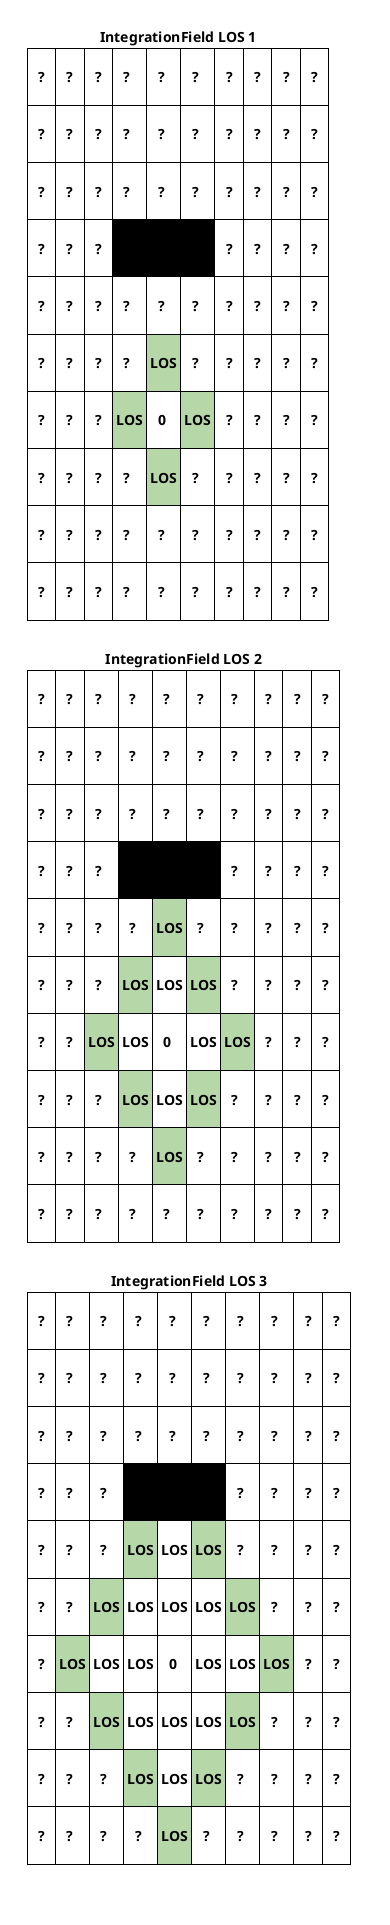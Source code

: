 @startuml int_field_los_prop0

label 1 [
{{
title
IntegrationField LOS 1
|\n   ?   \n|\n   ?   \n|\n   ?   \n|\n   ?   \n|\n   ?   \n|\n   ?   \n|\n   ?   \n|\n   ?   \n|\n   ?   \n|\n   ?   \n|
|\n   ?   \n|\n   ?   \n|\n   ?   \n|\n   ?   \n|\n   ?   \n|\n   ?   \n|\n   ?   \n|\n   ?   \n|\n   ?   \n|\n   ?   \n|
|\n   ?   \n|\n   ?   \n|\n   ?   \n|\n   ?   \n|\n   ?   \n|\n   ?   \n|\n   ?   \n|\n   ?   \n|\n   ?   \n|\n   ?   \n|
|\n   ?   \n|\n   ?   \n|\n   ?   \n|<#000000>\n   X   \n|<#000000>\n   X   \n|<#000000>\n   X   \n|\n   ?   \n|\n   ?   \n|\n   ?   \n|\n   ?   \n|
|\n   ?   \n|\n   ?   \n|\n   ?   \n|\n   ?   \n|\n   ?   \n|\n   ?   \n|\n   ?   \n|\n   ?   \n|\n   ?   \n|\n   ?   \n|
|\n   ?   \n|\n   ?   \n|\n   ?   \n|\n   ?   \n|<#b6d7a8>\n LOS \n|\n   ?   \n|\n   ?   \n|\n   ?   \n|\n   ?   \n|\n   ?   \n|
|\n   ?   \n|\n   ?   \n|\n   ?   \n|<#b6d7a8>\n LOS \n|\n   0   \n|<#b6d7a8>\n LOS \n|\n   ?   \n|\n   ?   \n|\n   ?   \n|\n   ?   \n|
|\n   ?   \n|\n   ?   \n|\n   ?   \n|\n   ?   \n|<#b6d7a8>\n LOS \n|\n   ?   \n|\n   ?   \n|\n   ?   \n|\n   ?   \n|\n   ?   \n|
|\n   ?   \n|\n   ?   \n|\n   ?   \n|\n   ?   \n|\n   ?   \n|\n   ?   \n|\n   ?   \n|\n   ?   \n|\n   ?   \n|\n   ?   \n|
|\n   ?   \n|\n   ?   \n|\n   ?   \n|\n   ?   \n|\n   ?   \n|\n   ?   \n|\n   ?   \n|\n   ?   \n|\n   ?   \n|\n   ?   \n|
end title
}}
{{
title
IntegrationField LOS 2
|\n   ?   \n|\n   ?   \n|\n   ?   \n|\n   ?   \n|\n   ?   \n|\n   ?   \n|\n   ?   \n|\n   ?   \n|\n   ?   \n|\n   ?   \n|
|\n   ?   \n|\n   ?   \n|\n   ?   \n|\n   ?   \n|\n   ?   \n|\n   ?   \n|\n   ?   \n|\n   ?   \n|\n   ?   \n|\n   ?   \n|
|\n   ?   \n|\n   ?   \n|\n   ?   \n|\n   ?   \n|\n   ?   \n|\n   ?   \n|\n   ?   \n|\n   ?   \n|\n   ?   \n|\n   ?   \n|
|\n   ?   \n|\n   ?   \n|\n   ?   \n|<#000000>\n   X   \n|<#000000>\n   X   \n|<#000000>\n   X   \n|\n   ?   \n|\n   ?   \n|\n   ?   \n|\n   ?   \n|
|\n   ?   \n|\n   ?   \n|\n   ?   \n|\n   ?   \n|<#b6d7a8>\n LOS \n|\n   ?   \n|\n   ?   \n|\n   ?   \n|\n   ?   \n|\n   ?   \n|
|\n   ?   \n|\n   ?   \n|\n   ?   \n|<#b6d7a8>\n LOS \n|\n LOS \n|<#b6d7a8>\n LOS \n|\n   ?   \n|\n   ?   \n|\n   ?   \n|\n   ?   \n|
|\n   ?   \n|\n   ?   \n|<#b6d7a8>\n LOS \n|\n LOS \n|\n   0   \n|\n LOS \n|<#b6d7a8>\n LOS \n|\n   ?   \n|\n   ?   \n|\n   ?   \n|
|\n   ?   \n|\n   ?   \n|\n   ?   \n|<#b6d7a8>\n LOS \n|\n LOS \n|<#b6d7a8>\n LOS \n|\n   ?   \n|\n   ?   \n|\n   ?   \n|\n   ?   \n|
|\n   ?   \n|\n   ?   \n|\n   ?   \n|\n   ?   \n|<#b6d7a8>\n LOS \n|\n   ?   \n|\n   ?   \n|\n   ?   \n|\n   ?   \n|\n   ?   \n|
|\n   ?   \n|\n   ?   \n|\n   ?   \n|\n   ?   \n|\n   ?   \n|\n   ?   \n|\n   ?   \n|\n   ?   \n|\n   ?   \n|\n   ?   \n|
end title
}}
{{
title
IntegrationField LOS 3
|\n   ?   \n|\n   ?   \n|\n   ?   \n|\n   ?   \n|\n   ?   \n|\n   ?   \n|\n   ?   \n|\n   ?   \n|\n   ?   \n|\n   ?   \n|
|\n   ?   \n|\n   ?   \n|\n   ?   \n|\n   ?   \n|\n   ?   \n|\n   ?   \n|\n   ?   \n|\n   ?   \n|\n   ?   \n|\n   ?   \n|
|\n   ?   \n|\n   ?   \n|\n   ?   \n|\n   ?   \n|\n   ?   \n|\n   ?   \n|\n   ?   \n|\n   ?   \n|\n   ?   \n|\n   ?   \n|
|\n   ?   \n|\n   ?   \n|\n   ?   \n|<#000000>\n   X   \n|<#000000>\n   X   \n|<#000000>\n   X   \n|\n   ?   \n|\n   ?   \n|\n   ?   \n|\n   ?   \n|
|\n   ?   \n|\n   ?   \n|\n   ?   \n|<#b6d7a8>\n LOS \n|\n LOS \n|<#b6d7a8>\n LOS \n|\n   ?   \n|\n   ?   \n|\n   ?   \n|\n   ?   \n|
|\n   ?   \n|\n   ?   \n|<#b6d7a8>\n LOS \n|\n LOS \n|\n LOS \n|\n LOS \n|<#b6d7a8>\n LOS \n|\n   ?   \n|\n   ?   \n|\n   ?   \n|
|\n   ?   \n|<#b6d7a8>\n LOS \n|\n LOS \n|\n LOS \n|\n   0   \n|\n LOS \n|\n LOS \n|<#b6d7a8>\n LOS \n|\n   ?   \n|\n   ?   \n|
|\n   ?   \n|\n   ?   \n|<#b6d7a8>\n LOS \n|\n LOS \n|\n LOS \n|\n LOS \n|<#b6d7a8>\n LOS \n|\n   ?   \n|\n   ?   \n|\n   ?   \n|
|\n   ?   \n|\n   ?   \n|\n   ?   \n|<#b6d7a8>\n LOS \n|\n LOS \n|<#b6d7a8>\n LOS \n|\n   ?   \n|\n   ?   \n|\n   ?   \n|\n   ?   \n|
|\n   ?   \n|\n   ?   \n|\n   ?   \n|\n   ?   \n|<#b6d7a8>\n LOS \n|\n   ?   \n|\n   ?   \n|\n   ?   \n|\n   ?   \n|\n   ?   \n|
end title
}}

]
@enduml
